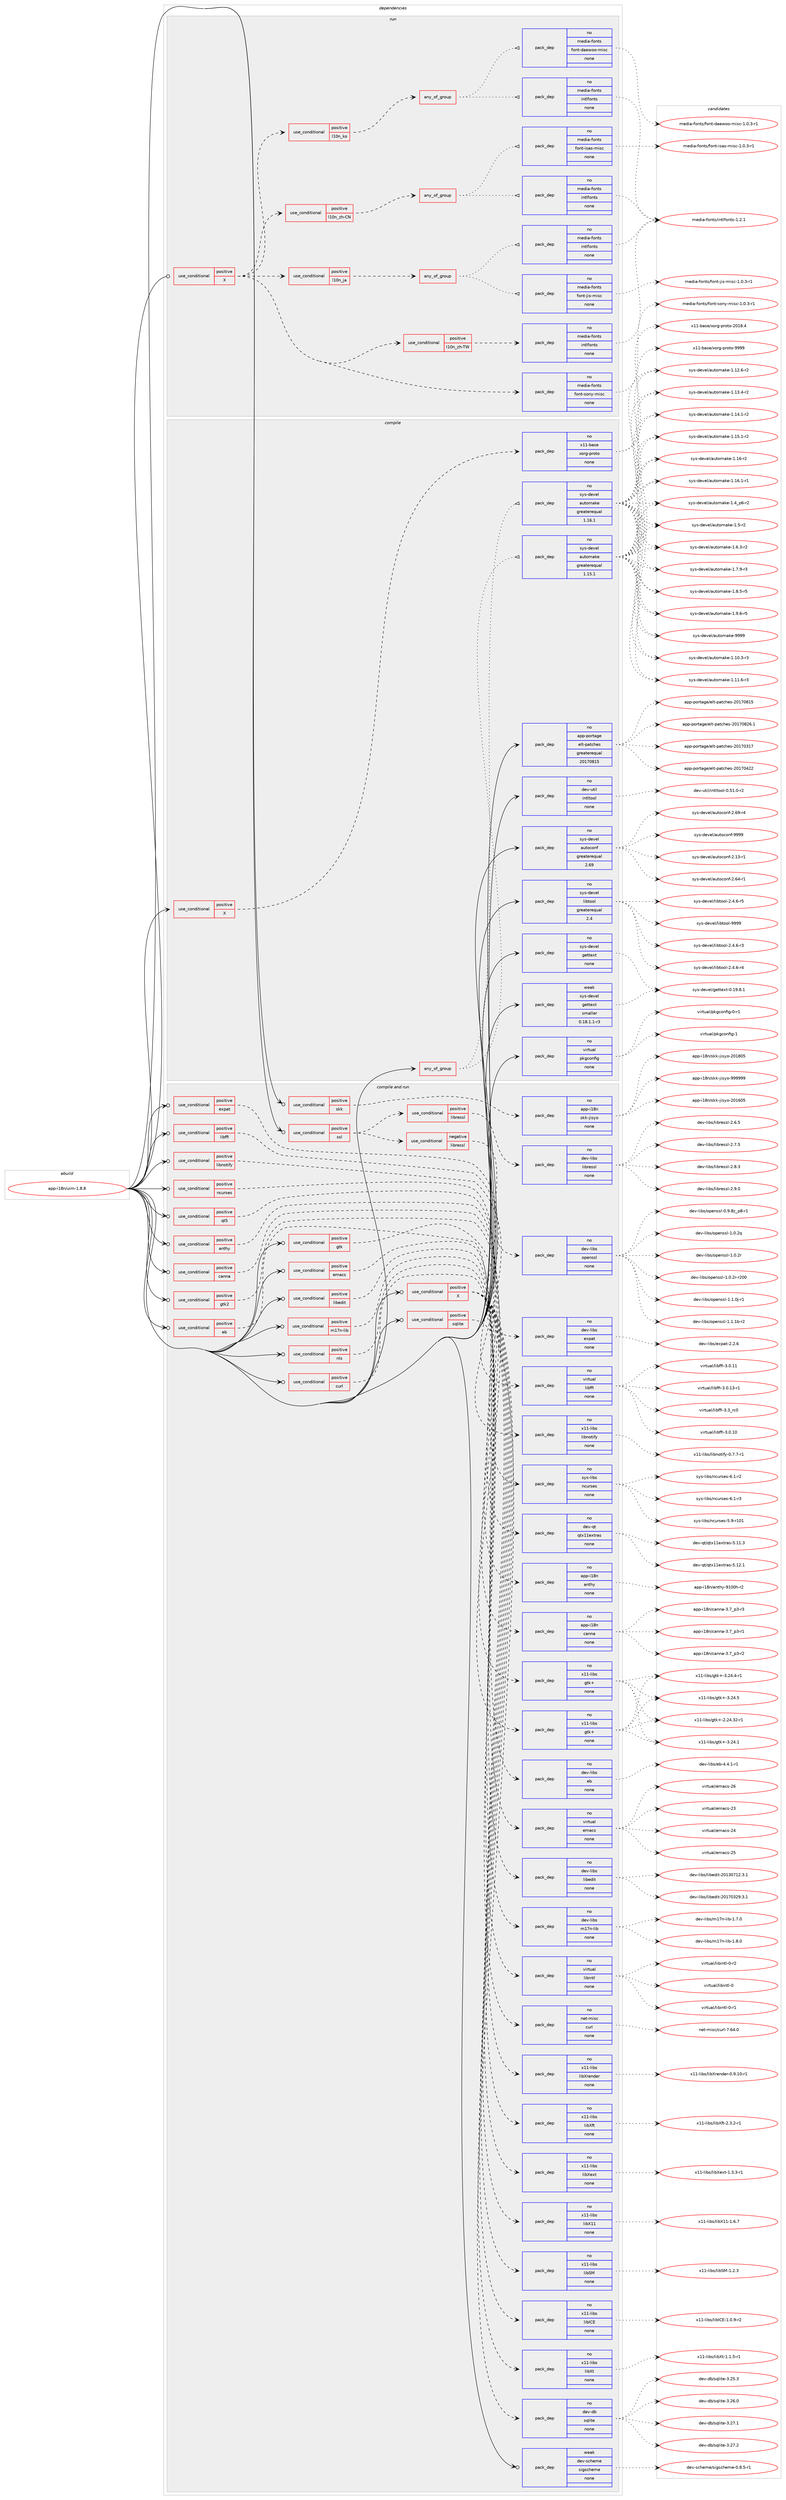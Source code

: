 digraph prolog {

# *************
# Graph options
# *************

newrank=true;
concentrate=true;
compound=true;
graph [rankdir=LR,fontname=Helvetica,fontsize=10,ranksep=1.5];#, ranksep=2.5, nodesep=0.2];
edge  [arrowhead=vee];
node  [fontname=Helvetica,fontsize=10];

# **********
# The ebuild
# **********

subgraph cluster_leftcol {
color=gray;
rank=same;
label=<<i>ebuild</i>>;
id [label="app-i18n/uim-1.8.8", color=red, width=4, href="../app-i18n/uim-1.8.8.svg"];
}

# ****************
# The dependencies
# ****************

subgraph cluster_midcol {
color=gray;
label=<<i>dependencies</i>>;
subgraph cluster_compile {
fillcolor="#eeeeee";
style=filled;
label=<<i>compile</i>>;
subgraph any19625 {
dependency1296386 [label=<<TABLE BORDER="0" CELLBORDER="1" CELLSPACING="0" CELLPADDING="4"><TR><TD CELLPADDING="10">any_of_group</TD></TR></TABLE>>, shape=none, color=red];subgraph pack923394 {
dependency1296387 [label=<<TABLE BORDER="0" CELLBORDER="1" CELLSPACING="0" CELLPADDING="4" WIDTH="220"><TR><TD ROWSPAN="6" CELLPADDING="30">pack_dep</TD></TR><TR><TD WIDTH="110">no</TD></TR><TR><TD>sys-devel</TD></TR><TR><TD>automake</TD></TR><TR><TD>greaterequal</TD></TR><TR><TD>1.16.1</TD></TR></TABLE>>, shape=none, color=blue];
}
dependency1296386:e -> dependency1296387:w [weight=20,style="dotted",arrowhead="oinv"];
subgraph pack923395 {
dependency1296388 [label=<<TABLE BORDER="0" CELLBORDER="1" CELLSPACING="0" CELLPADDING="4" WIDTH="220"><TR><TD ROWSPAN="6" CELLPADDING="30">pack_dep</TD></TR><TR><TD WIDTH="110">no</TD></TR><TR><TD>sys-devel</TD></TR><TR><TD>automake</TD></TR><TR><TD>greaterequal</TD></TR><TR><TD>1.15.1</TD></TR></TABLE>>, shape=none, color=blue];
}
dependency1296386:e -> dependency1296388:w [weight=20,style="dotted",arrowhead="oinv"];
}
id:e -> dependency1296386:w [weight=20,style="solid",arrowhead="vee"];
subgraph cond352826 {
dependency1296389 [label=<<TABLE BORDER="0" CELLBORDER="1" CELLSPACING="0" CELLPADDING="4"><TR><TD ROWSPAN="3" CELLPADDING="10">use_conditional</TD></TR><TR><TD>positive</TD></TR><TR><TD>X</TD></TR></TABLE>>, shape=none, color=red];
subgraph pack923396 {
dependency1296390 [label=<<TABLE BORDER="0" CELLBORDER="1" CELLSPACING="0" CELLPADDING="4" WIDTH="220"><TR><TD ROWSPAN="6" CELLPADDING="30">pack_dep</TD></TR><TR><TD WIDTH="110">no</TD></TR><TR><TD>x11-base</TD></TR><TR><TD>xorg-proto</TD></TR><TR><TD>none</TD></TR><TR><TD></TD></TR></TABLE>>, shape=none, color=blue];
}
dependency1296389:e -> dependency1296390:w [weight=20,style="dashed",arrowhead="vee"];
}
id:e -> dependency1296389:w [weight=20,style="solid",arrowhead="vee"];
subgraph pack923397 {
dependency1296391 [label=<<TABLE BORDER="0" CELLBORDER="1" CELLSPACING="0" CELLPADDING="4" WIDTH="220"><TR><TD ROWSPAN="6" CELLPADDING="30">pack_dep</TD></TR><TR><TD WIDTH="110">no</TD></TR><TR><TD>app-portage</TD></TR><TR><TD>elt-patches</TD></TR><TR><TD>greaterequal</TD></TR><TR><TD>20170815</TD></TR></TABLE>>, shape=none, color=blue];
}
id:e -> dependency1296391:w [weight=20,style="solid",arrowhead="vee"];
subgraph pack923398 {
dependency1296392 [label=<<TABLE BORDER="0" CELLBORDER="1" CELLSPACING="0" CELLPADDING="4" WIDTH="220"><TR><TD ROWSPAN="6" CELLPADDING="30">pack_dep</TD></TR><TR><TD WIDTH="110">no</TD></TR><TR><TD>dev-util</TD></TR><TR><TD>intltool</TD></TR><TR><TD>none</TD></TR><TR><TD></TD></TR></TABLE>>, shape=none, color=blue];
}
id:e -> dependency1296392:w [weight=20,style="solid",arrowhead="vee"];
subgraph pack923399 {
dependency1296393 [label=<<TABLE BORDER="0" CELLBORDER="1" CELLSPACING="0" CELLPADDING="4" WIDTH="220"><TR><TD ROWSPAN="6" CELLPADDING="30">pack_dep</TD></TR><TR><TD WIDTH="110">no</TD></TR><TR><TD>sys-devel</TD></TR><TR><TD>autoconf</TD></TR><TR><TD>greaterequal</TD></TR><TR><TD>2.69</TD></TR></TABLE>>, shape=none, color=blue];
}
id:e -> dependency1296393:w [weight=20,style="solid",arrowhead="vee"];
subgraph pack923400 {
dependency1296394 [label=<<TABLE BORDER="0" CELLBORDER="1" CELLSPACING="0" CELLPADDING="4" WIDTH="220"><TR><TD ROWSPAN="6" CELLPADDING="30">pack_dep</TD></TR><TR><TD WIDTH="110">no</TD></TR><TR><TD>sys-devel</TD></TR><TR><TD>gettext</TD></TR><TR><TD>none</TD></TR><TR><TD></TD></TR></TABLE>>, shape=none, color=blue];
}
id:e -> dependency1296394:w [weight=20,style="solid",arrowhead="vee"];
subgraph pack923401 {
dependency1296395 [label=<<TABLE BORDER="0" CELLBORDER="1" CELLSPACING="0" CELLPADDING="4" WIDTH="220"><TR><TD ROWSPAN="6" CELLPADDING="30">pack_dep</TD></TR><TR><TD WIDTH="110">no</TD></TR><TR><TD>sys-devel</TD></TR><TR><TD>libtool</TD></TR><TR><TD>greaterequal</TD></TR><TR><TD>2.4</TD></TR></TABLE>>, shape=none, color=blue];
}
id:e -> dependency1296395:w [weight=20,style="solid",arrowhead="vee"];
subgraph pack923402 {
dependency1296396 [label=<<TABLE BORDER="0" CELLBORDER="1" CELLSPACING="0" CELLPADDING="4" WIDTH="220"><TR><TD ROWSPAN="6" CELLPADDING="30">pack_dep</TD></TR><TR><TD WIDTH="110">no</TD></TR><TR><TD>virtual</TD></TR><TR><TD>pkgconfig</TD></TR><TR><TD>none</TD></TR><TR><TD></TD></TR></TABLE>>, shape=none, color=blue];
}
id:e -> dependency1296396:w [weight=20,style="solid",arrowhead="vee"];
subgraph pack923403 {
dependency1296397 [label=<<TABLE BORDER="0" CELLBORDER="1" CELLSPACING="0" CELLPADDING="4" WIDTH="220"><TR><TD ROWSPAN="6" CELLPADDING="30">pack_dep</TD></TR><TR><TD WIDTH="110">weak</TD></TR><TR><TD>sys-devel</TD></TR><TR><TD>gettext</TD></TR><TR><TD>smaller</TD></TR><TR><TD>0.18.1.1-r3</TD></TR></TABLE>>, shape=none, color=blue];
}
id:e -> dependency1296397:w [weight=20,style="solid",arrowhead="vee"];
}
subgraph cluster_compileandrun {
fillcolor="#eeeeee";
style=filled;
label=<<i>compile and run</i>>;
subgraph cond352827 {
dependency1296398 [label=<<TABLE BORDER="0" CELLBORDER="1" CELLSPACING="0" CELLPADDING="4"><TR><TD ROWSPAN="3" CELLPADDING="10">use_conditional</TD></TR><TR><TD>positive</TD></TR><TR><TD>X</TD></TR></TABLE>>, shape=none, color=red];
subgraph pack923404 {
dependency1296399 [label=<<TABLE BORDER="0" CELLBORDER="1" CELLSPACING="0" CELLPADDING="4" WIDTH="220"><TR><TD ROWSPAN="6" CELLPADDING="30">pack_dep</TD></TR><TR><TD WIDTH="110">no</TD></TR><TR><TD>x11-libs</TD></TR><TR><TD>libICE</TD></TR><TR><TD>none</TD></TR><TR><TD></TD></TR></TABLE>>, shape=none, color=blue];
}
dependency1296398:e -> dependency1296399:w [weight=20,style="dashed",arrowhead="vee"];
subgraph pack923405 {
dependency1296400 [label=<<TABLE BORDER="0" CELLBORDER="1" CELLSPACING="0" CELLPADDING="4" WIDTH="220"><TR><TD ROWSPAN="6" CELLPADDING="30">pack_dep</TD></TR><TR><TD WIDTH="110">no</TD></TR><TR><TD>x11-libs</TD></TR><TR><TD>libSM</TD></TR><TR><TD>none</TD></TR><TR><TD></TD></TR></TABLE>>, shape=none, color=blue];
}
dependency1296398:e -> dependency1296400:w [weight=20,style="dashed",arrowhead="vee"];
subgraph pack923406 {
dependency1296401 [label=<<TABLE BORDER="0" CELLBORDER="1" CELLSPACING="0" CELLPADDING="4" WIDTH="220"><TR><TD ROWSPAN="6" CELLPADDING="30">pack_dep</TD></TR><TR><TD WIDTH="110">no</TD></TR><TR><TD>x11-libs</TD></TR><TR><TD>libX11</TD></TR><TR><TD>none</TD></TR><TR><TD></TD></TR></TABLE>>, shape=none, color=blue];
}
dependency1296398:e -> dependency1296401:w [weight=20,style="dashed",arrowhead="vee"];
subgraph pack923407 {
dependency1296402 [label=<<TABLE BORDER="0" CELLBORDER="1" CELLSPACING="0" CELLPADDING="4" WIDTH="220"><TR><TD ROWSPAN="6" CELLPADDING="30">pack_dep</TD></TR><TR><TD WIDTH="110">no</TD></TR><TR><TD>x11-libs</TD></TR><TR><TD>libXext</TD></TR><TR><TD>none</TD></TR><TR><TD></TD></TR></TABLE>>, shape=none, color=blue];
}
dependency1296398:e -> dependency1296402:w [weight=20,style="dashed",arrowhead="vee"];
subgraph pack923408 {
dependency1296403 [label=<<TABLE BORDER="0" CELLBORDER="1" CELLSPACING="0" CELLPADDING="4" WIDTH="220"><TR><TD ROWSPAN="6" CELLPADDING="30">pack_dep</TD></TR><TR><TD WIDTH="110">no</TD></TR><TR><TD>x11-libs</TD></TR><TR><TD>libXft</TD></TR><TR><TD>none</TD></TR><TR><TD></TD></TR></TABLE>>, shape=none, color=blue];
}
dependency1296398:e -> dependency1296403:w [weight=20,style="dashed",arrowhead="vee"];
subgraph pack923409 {
dependency1296404 [label=<<TABLE BORDER="0" CELLBORDER="1" CELLSPACING="0" CELLPADDING="4" WIDTH="220"><TR><TD ROWSPAN="6" CELLPADDING="30">pack_dep</TD></TR><TR><TD WIDTH="110">no</TD></TR><TR><TD>x11-libs</TD></TR><TR><TD>libXrender</TD></TR><TR><TD>none</TD></TR><TR><TD></TD></TR></TABLE>>, shape=none, color=blue];
}
dependency1296398:e -> dependency1296404:w [weight=20,style="dashed",arrowhead="vee"];
subgraph pack923410 {
dependency1296405 [label=<<TABLE BORDER="0" CELLBORDER="1" CELLSPACING="0" CELLPADDING="4" WIDTH="220"><TR><TD ROWSPAN="6" CELLPADDING="30">pack_dep</TD></TR><TR><TD WIDTH="110">no</TD></TR><TR><TD>x11-libs</TD></TR><TR><TD>libXt</TD></TR><TR><TD>none</TD></TR><TR><TD></TD></TR></TABLE>>, shape=none, color=blue];
}
dependency1296398:e -> dependency1296405:w [weight=20,style="dashed",arrowhead="vee"];
}
id:e -> dependency1296398:w [weight=20,style="solid",arrowhead="odotvee"];
subgraph cond352828 {
dependency1296406 [label=<<TABLE BORDER="0" CELLBORDER="1" CELLSPACING="0" CELLPADDING="4"><TR><TD ROWSPAN="3" CELLPADDING="10">use_conditional</TD></TR><TR><TD>positive</TD></TR><TR><TD>anthy</TD></TR></TABLE>>, shape=none, color=red];
subgraph pack923411 {
dependency1296407 [label=<<TABLE BORDER="0" CELLBORDER="1" CELLSPACING="0" CELLPADDING="4" WIDTH="220"><TR><TD ROWSPAN="6" CELLPADDING="30">pack_dep</TD></TR><TR><TD WIDTH="110">no</TD></TR><TR><TD>app-i18n</TD></TR><TR><TD>anthy</TD></TR><TR><TD>none</TD></TR><TR><TD></TD></TR></TABLE>>, shape=none, color=blue];
}
dependency1296406:e -> dependency1296407:w [weight=20,style="dashed",arrowhead="vee"];
}
id:e -> dependency1296406:w [weight=20,style="solid",arrowhead="odotvee"];
subgraph cond352829 {
dependency1296408 [label=<<TABLE BORDER="0" CELLBORDER="1" CELLSPACING="0" CELLPADDING="4"><TR><TD ROWSPAN="3" CELLPADDING="10">use_conditional</TD></TR><TR><TD>positive</TD></TR><TR><TD>canna</TD></TR></TABLE>>, shape=none, color=red];
subgraph pack923412 {
dependency1296409 [label=<<TABLE BORDER="0" CELLBORDER="1" CELLSPACING="0" CELLPADDING="4" WIDTH="220"><TR><TD ROWSPAN="6" CELLPADDING="30">pack_dep</TD></TR><TR><TD WIDTH="110">no</TD></TR><TR><TD>app-i18n</TD></TR><TR><TD>canna</TD></TR><TR><TD>none</TD></TR><TR><TD></TD></TR></TABLE>>, shape=none, color=blue];
}
dependency1296408:e -> dependency1296409:w [weight=20,style="dashed",arrowhead="vee"];
}
id:e -> dependency1296408:w [weight=20,style="solid",arrowhead="odotvee"];
subgraph cond352830 {
dependency1296410 [label=<<TABLE BORDER="0" CELLBORDER="1" CELLSPACING="0" CELLPADDING="4"><TR><TD ROWSPAN="3" CELLPADDING="10">use_conditional</TD></TR><TR><TD>positive</TD></TR><TR><TD>curl</TD></TR></TABLE>>, shape=none, color=red];
subgraph pack923413 {
dependency1296411 [label=<<TABLE BORDER="0" CELLBORDER="1" CELLSPACING="0" CELLPADDING="4" WIDTH="220"><TR><TD ROWSPAN="6" CELLPADDING="30">pack_dep</TD></TR><TR><TD WIDTH="110">no</TD></TR><TR><TD>net-misc</TD></TR><TR><TD>curl</TD></TR><TR><TD>none</TD></TR><TR><TD></TD></TR></TABLE>>, shape=none, color=blue];
}
dependency1296410:e -> dependency1296411:w [weight=20,style="dashed",arrowhead="vee"];
}
id:e -> dependency1296410:w [weight=20,style="solid",arrowhead="odotvee"];
subgraph cond352831 {
dependency1296412 [label=<<TABLE BORDER="0" CELLBORDER="1" CELLSPACING="0" CELLPADDING="4"><TR><TD ROWSPAN="3" CELLPADDING="10">use_conditional</TD></TR><TR><TD>positive</TD></TR><TR><TD>eb</TD></TR></TABLE>>, shape=none, color=red];
subgraph pack923414 {
dependency1296413 [label=<<TABLE BORDER="0" CELLBORDER="1" CELLSPACING="0" CELLPADDING="4" WIDTH="220"><TR><TD ROWSPAN="6" CELLPADDING="30">pack_dep</TD></TR><TR><TD WIDTH="110">no</TD></TR><TR><TD>dev-libs</TD></TR><TR><TD>eb</TD></TR><TR><TD>none</TD></TR><TR><TD></TD></TR></TABLE>>, shape=none, color=blue];
}
dependency1296412:e -> dependency1296413:w [weight=20,style="dashed",arrowhead="vee"];
}
id:e -> dependency1296412:w [weight=20,style="solid",arrowhead="odotvee"];
subgraph cond352832 {
dependency1296414 [label=<<TABLE BORDER="0" CELLBORDER="1" CELLSPACING="0" CELLPADDING="4"><TR><TD ROWSPAN="3" CELLPADDING="10">use_conditional</TD></TR><TR><TD>positive</TD></TR><TR><TD>emacs</TD></TR></TABLE>>, shape=none, color=red];
subgraph pack923415 {
dependency1296415 [label=<<TABLE BORDER="0" CELLBORDER="1" CELLSPACING="0" CELLPADDING="4" WIDTH="220"><TR><TD ROWSPAN="6" CELLPADDING="30">pack_dep</TD></TR><TR><TD WIDTH="110">no</TD></TR><TR><TD>virtual</TD></TR><TR><TD>emacs</TD></TR><TR><TD>none</TD></TR><TR><TD></TD></TR></TABLE>>, shape=none, color=blue];
}
dependency1296414:e -> dependency1296415:w [weight=20,style="dashed",arrowhead="vee"];
}
id:e -> dependency1296414:w [weight=20,style="solid",arrowhead="odotvee"];
subgraph cond352833 {
dependency1296416 [label=<<TABLE BORDER="0" CELLBORDER="1" CELLSPACING="0" CELLPADDING="4"><TR><TD ROWSPAN="3" CELLPADDING="10">use_conditional</TD></TR><TR><TD>positive</TD></TR><TR><TD>expat</TD></TR></TABLE>>, shape=none, color=red];
subgraph pack923416 {
dependency1296417 [label=<<TABLE BORDER="0" CELLBORDER="1" CELLSPACING="0" CELLPADDING="4" WIDTH="220"><TR><TD ROWSPAN="6" CELLPADDING="30">pack_dep</TD></TR><TR><TD WIDTH="110">no</TD></TR><TR><TD>dev-libs</TD></TR><TR><TD>expat</TD></TR><TR><TD>none</TD></TR><TR><TD></TD></TR></TABLE>>, shape=none, color=blue];
}
dependency1296416:e -> dependency1296417:w [weight=20,style="dashed",arrowhead="vee"];
}
id:e -> dependency1296416:w [weight=20,style="solid",arrowhead="odotvee"];
subgraph cond352834 {
dependency1296418 [label=<<TABLE BORDER="0" CELLBORDER="1" CELLSPACING="0" CELLPADDING="4"><TR><TD ROWSPAN="3" CELLPADDING="10">use_conditional</TD></TR><TR><TD>positive</TD></TR><TR><TD>gtk</TD></TR></TABLE>>, shape=none, color=red];
subgraph pack923417 {
dependency1296419 [label=<<TABLE BORDER="0" CELLBORDER="1" CELLSPACING="0" CELLPADDING="4" WIDTH="220"><TR><TD ROWSPAN="6" CELLPADDING="30">pack_dep</TD></TR><TR><TD WIDTH="110">no</TD></TR><TR><TD>x11-libs</TD></TR><TR><TD>gtk+</TD></TR><TR><TD>none</TD></TR><TR><TD></TD></TR></TABLE>>, shape=none, color=blue];
}
dependency1296418:e -> dependency1296419:w [weight=20,style="dashed",arrowhead="vee"];
}
id:e -> dependency1296418:w [weight=20,style="solid",arrowhead="odotvee"];
subgraph cond352835 {
dependency1296420 [label=<<TABLE BORDER="0" CELLBORDER="1" CELLSPACING="0" CELLPADDING="4"><TR><TD ROWSPAN="3" CELLPADDING="10">use_conditional</TD></TR><TR><TD>positive</TD></TR><TR><TD>gtk2</TD></TR></TABLE>>, shape=none, color=red];
subgraph pack923418 {
dependency1296421 [label=<<TABLE BORDER="0" CELLBORDER="1" CELLSPACING="0" CELLPADDING="4" WIDTH="220"><TR><TD ROWSPAN="6" CELLPADDING="30">pack_dep</TD></TR><TR><TD WIDTH="110">no</TD></TR><TR><TD>x11-libs</TD></TR><TR><TD>gtk+</TD></TR><TR><TD>none</TD></TR><TR><TD></TD></TR></TABLE>>, shape=none, color=blue];
}
dependency1296420:e -> dependency1296421:w [weight=20,style="dashed",arrowhead="vee"];
}
id:e -> dependency1296420:w [weight=20,style="solid",arrowhead="odotvee"];
subgraph cond352836 {
dependency1296422 [label=<<TABLE BORDER="0" CELLBORDER="1" CELLSPACING="0" CELLPADDING="4"><TR><TD ROWSPAN="3" CELLPADDING="10">use_conditional</TD></TR><TR><TD>positive</TD></TR><TR><TD>libedit</TD></TR></TABLE>>, shape=none, color=red];
subgraph pack923419 {
dependency1296423 [label=<<TABLE BORDER="0" CELLBORDER="1" CELLSPACING="0" CELLPADDING="4" WIDTH="220"><TR><TD ROWSPAN="6" CELLPADDING="30">pack_dep</TD></TR><TR><TD WIDTH="110">no</TD></TR><TR><TD>dev-libs</TD></TR><TR><TD>libedit</TD></TR><TR><TD>none</TD></TR><TR><TD></TD></TR></TABLE>>, shape=none, color=blue];
}
dependency1296422:e -> dependency1296423:w [weight=20,style="dashed",arrowhead="vee"];
}
id:e -> dependency1296422:w [weight=20,style="solid",arrowhead="odotvee"];
subgraph cond352837 {
dependency1296424 [label=<<TABLE BORDER="0" CELLBORDER="1" CELLSPACING="0" CELLPADDING="4"><TR><TD ROWSPAN="3" CELLPADDING="10">use_conditional</TD></TR><TR><TD>positive</TD></TR><TR><TD>libffi</TD></TR></TABLE>>, shape=none, color=red];
subgraph pack923420 {
dependency1296425 [label=<<TABLE BORDER="0" CELLBORDER="1" CELLSPACING="0" CELLPADDING="4" WIDTH="220"><TR><TD ROWSPAN="6" CELLPADDING="30">pack_dep</TD></TR><TR><TD WIDTH="110">no</TD></TR><TR><TD>virtual</TD></TR><TR><TD>libffi</TD></TR><TR><TD>none</TD></TR><TR><TD></TD></TR></TABLE>>, shape=none, color=blue];
}
dependency1296424:e -> dependency1296425:w [weight=20,style="dashed",arrowhead="vee"];
}
id:e -> dependency1296424:w [weight=20,style="solid",arrowhead="odotvee"];
subgraph cond352838 {
dependency1296426 [label=<<TABLE BORDER="0" CELLBORDER="1" CELLSPACING="0" CELLPADDING="4"><TR><TD ROWSPAN="3" CELLPADDING="10">use_conditional</TD></TR><TR><TD>positive</TD></TR><TR><TD>libnotify</TD></TR></TABLE>>, shape=none, color=red];
subgraph pack923421 {
dependency1296427 [label=<<TABLE BORDER="0" CELLBORDER="1" CELLSPACING="0" CELLPADDING="4" WIDTH="220"><TR><TD ROWSPAN="6" CELLPADDING="30">pack_dep</TD></TR><TR><TD WIDTH="110">no</TD></TR><TR><TD>x11-libs</TD></TR><TR><TD>libnotify</TD></TR><TR><TD>none</TD></TR><TR><TD></TD></TR></TABLE>>, shape=none, color=blue];
}
dependency1296426:e -> dependency1296427:w [weight=20,style="dashed",arrowhead="vee"];
}
id:e -> dependency1296426:w [weight=20,style="solid",arrowhead="odotvee"];
subgraph cond352839 {
dependency1296428 [label=<<TABLE BORDER="0" CELLBORDER="1" CELLSPACING="0" CELLPADDING="4"><TR><TD ROWSPAN="3" CELLPADDING="10">use_conditional</TD></TR><TR><TD>positive</TD></TR><TR><TD>m17n-lib</TD></TR></TABLE>>, shape=none, color=red];
subgraph pack923422 {
dependency1296429 [label=<<TABLE BORDER="0" CELLBORDER="1" CELLSPACING="0" CELLPADDING="4" WIDTH="220"><TR><TD ROWSPAN="6" CELLPADDING="30">pack_dep</TD></TR><TR><TD WIDTH="110">no</TD></TR><TR><TD>dev-libs</TD></TR><TR><TD>m17n-lib</TD></TR><TR><TD>none</TD></TR><TR><TD></TD></TR></TABLE>>, shape=none, color=blue];
}
dependency1296428:e -> dependency1296429:w [weight=20,style="dashed",arrowhead="vee"];
}
id:e -> dependency1296428:w [weight=20,style="solid",arrowhead="odotvee"];
subgraph cond352840 {
dependency1296430 [label=<<TABLE BORDER="0" CELLBORDER="1" CELLSPACING="0" CELLPADDING="4"><TR><TD ROWSPAN="3" CELLPADDING="10">use_conditional</TD></TR><TR><TD>positive</TD></TR><TR><TD>ncurses</TD></TR></TABLE>>, shape=none, color=red];
subgraph pack923423 {
dependency1296431 [label=<<TABLE BORDER="0" CELLBORDER="1" CELLSPACING="0" CELLPADDING="4" WIDTH="220"><TR><TD ROWSPAN="6" CELLPADDING="30">pack_dep</TD></TR><TR><TD WIDTH="110">no</TD></TR><TR><TD>sys-libs</TD></TR><TR><TD>ncurses</TD></TR><TR><TD>none</TD></TR><TR><TD></TD></TR></TABLE>>, shape=none, color=blue];
}
dependency1296430:e -> dependency1296431:w [weight=20,style="dashed",arrowhead="vee"];
}
id:e -> dependency1296430:w [weight=20,style="solid",arrowhead="odotvee"];
subgraph cond352841 {
dependency1296432 [label=<<TABLE BORDER="0" CELLBORDER="1" CELLSPACING="0" CELLPADDING="4"><TR><TD ROWSPAN="3" CELLPADDING="10">use_conditional</TD></TR><TR><TD>positive</TD></TR><TR><TD>nls</TD></TR></TABLE>>, shape=none, color=red];
subgraph pack923424 {
dependency1296433 [label=<<TABLE BORDER="0" CELLBORDER="1" CELLSPACING="0" CELLPADDING="4" WIDTH="220"><TR><TD ROWSPAN="6" CELLPADDING="30">pack_dep</TD></TR><TR><TD WIDTH="110">no</TD></TR><TR><TD>virtual</TD></TR><TR><TD>libintl</TD></TR><TR><TD>none</TD></TR><TR><TD></TD></TR></TABLE>>, shape=none, color=blue];
}
dependency1296432:e -> dependency1296433:w [weight=20,style="dashed",arrowhead="vee"];
}
id:e -> dependency1296432:w [weight=20,style="solid",arrowhead="odotvee"];
subgraph cond352842 {
dependency1296434 [label=<<TABLE BORDER="0" CELLBORDER="1" CELLSPACING="0" CELLPADDING="4"><TR><TD ROWSPAN="3" CELLPADDING="10">use_conditional</TD></TR><TR><TD>positive</TD></TR><TR><TD>qt5</TD></TR></TABLE>>, shape=none, color=red];
subgraph pack923425 {
dependency1296435 [label=<<TABLE BORDER="0" CELLBORDER="1" CELLSPACING="0" CELLPADDING="4" WIDTH="220"><TR><TD ROWSPAN="6" CELLPADDING="30">pack_dep</TD></TR><TR><TD WIDTH="110">no</TD></TR><TR><TD>dev-qt</TD></TR><TR><TD>qtx11extras</TD></TR><TR><TD>none</TD></TR><TR><TD></TD></TR></TABLE>>, shape=none, color=blue];
}
dependency1296434:e -> dependency1296435:w [weight=20,style="dashed",arrowhead="vee"];
}
id:e -> dependency1296434:w [weight=20,style="solid",arrowhead="odotvee"];
subgraph cond352843 {
dependency1296436 [label=<<TABLE BORDER="0" CELLBORDER="1" CELLSPACING="0" CELLPADDING="4"><TR><TD ROWSPAN="3" CELLPADDING="10">use_conditional</TD></TR><TR><TD>positive</TD></TR><TR><TD>skk</TD></TR></TABLE>>, shape=none, color=red];
subgraph pack923426 {
dependency1296437 [label=<<TABLE BORDER="0" CELLBORDER="1" CELLSPACING="0" CELLPADDING="4" WIDTH="220"><TR><TD ROWSPAN="6" CELLPADDING="30">pack_dep</TD></TR><TR><TD WIDTH="110">no</TD></TR><TR><TD>app-i18n</TD></TR><TR><TD>skk-jisyo</TD></TR><TR><TD>none</TD></TR><TR><TD></TD></TR></TABLE>>, shape=none, color=blue];
}
dependency1296436:e -> dependency1296437:w [weight=20,style="dashed",arrowhead="vee"];
}
id:e -> dependency1296436:w [weight=20,style="solid",arrowhead="odotvee"];
subgraph cond352844 {
dependency1296438 [label=<<TABLE BORDER="0" CELLBORDER="1" CELLSPACING="0" CELLPADDING="4"><TR><TD ROWSPAN="3" CELLPADDING="10">use_conditional</TD></TR><TR><TD>positive</TD></TR><TR><TD>sqlite</TD></TR></TABLE>>, shape=none, color=red];
subgraph pack923427 {
dependency1296439 [label=<<TABLE BORDER="0" CELLBORDER="1" CELLSPACING="0" CELLPADDING="4" WIDTH="220"><TR><TD ROWSPAN="6" CELLPADDING="30">pack_dep</TD></TR><TR><TD WIDTH="110">no</TD></TR><TR><TD>dev-db</TD></TR><TR><TD>sqlite</TD></TR><TR><TD>none</TD></TR><TR><TD></TD></TR></TABLE>>, shape=none, color=blue];
}
dependency1296438:e -> dependency1296439:w [weight=20,style="dashed",arrowhead="vee"];
}
id:e -> dependency1296438:w [weight=20,style="solid",arrowhead="odotvee"];
subgraph cond352845 {
dependency1296440 [label=<<TABLE BORDER="0" CELLBORDER="1" CELLSPACING="0" CELLPADDING="4"><TR><TD ROWSPAN="3" CELLPADDING="10">use_conditional</TD></TR><TR><TD>positive</TD></TR><TR><TD>ssl</TD></TR></TABLE>>, shape=none, color=red];
subgraph cond352846 {
dependency1296441 [label=<<TABLE BORDER="0" CELLBORDER="1" CELLSPACING="0" CELLPADDING="4"><TR><TD ROWSPAN="3" CELLPADDING="10">use_conditional</TD></TR><TR><TD>negative</TD></TR><TR><TD>libressl</TD></TR></TABLE>>, shape=none, color=red];
subgraph pack923428 {
dependency1296442 [label=<<TABLE BORDER="0" CELLBORDER="1" CELLSPACING="0" CELLPADDING="4" WIDTH="220"><TR><TD ROWSPAN="6" CELLPADDING="30">pack_dep</TD></TR><TR><TD WIDTH="110">no</TD></TR><TR><TD>dev-libs</TD></TR><TR><TD>openssl</TD></TR><TR><TD>none</TD></TR><TR><TD></TD></TR></TABLE>>, shape=none, color=blue];
}
dependency1296441:e -> dependency1296442:w [weight=20,style="dashed",arrowhead="vee"];
}
dependency1296440:e -> dependency1296441:w [weight=20,style="dashed",arrowhead="vee"];
subgraph cond352847 {
dependency1296443 [label=<<TABLE BORDER="0" CELLBORDER="1" CELLSPACING="0" CELLPADDING="4"><TR><TD ROWSPAN="3" CELLPADDING="10">use_conditional</TD></TR><TR><TD>positive</TD></TR><TR><TD>libressl</TD></TR></TABLE>>, shape=none, color=red];
subgraph pack923429 {
dependency1296444 [label=<<TABLE BORDER="0" CELLBORDER="1" CELLSPACING="0" CELLPADDING="4" WIDTH="220"><TR><TD ROWSPAN="6" CELLPADDING="30">pack_dep</TD></TR><TR><TD WIDTH="110">no</TD></TR><TR><TD>dev-libs</TD></TR><TR><TD>libressl</TD></TR><TR><TD>none</TD></TR><TR><TD></TD></TR></TABLE>>, shape=none, color=blue];
}
dependency1296443:e -> dependency1296444:w [weight=20,style="dashed",arrowhead="vee"];
}
dependency1296440:e -> dependency1296443:w [weight=20,style="dashed",arrowhead="vee"];
}
id:e -> dependency1296440:w [weight=20,style="solid",arrowhead="odotvee"];
subgraph pack923430 {
dependency1296445 [label=<<TABLE BORDER="0" CELLBORDER="1" CELLSPACING="0" CELLPADDING="4" WIDTH="220"><TR><TD ROWSPAN="6" CELLPADDING="30">pack_dep</TD></TR><TR><TD WIDTH="110">weak</TD></TR><TR><TD>dev-scheme</TD></TR><TR><TD>sigscheme</TD></TR><TR><TD>none</TD></TR><TR><TD></TD></TR></TABLE>>, shape=none, color=blue];
}
id:e -> dependency1296445:w [weight=20,style="solid",arrowhead="odotvee"];
}
subgraph cluster_run {
fillcolor="#eeeeee";
style=filled;
label=<<i>run</i>>;
subgraph cond352848 {
dependency1296446 [label=<<TABLE BORDER="0" CELLBORDER="1" CELLSPACING="0" CELLPADDING="4"><TR><TD ROWSPAN="3" CELLPADDING="10">use_conditional</TD></TR><TR><TD>positive</TD></TR><TR><TD>X</TD></TR></TABLE>>, shape=none, color=red];
subgraph pack923431 {
dependency1296447 [label=<<TABLE BORDER="0" CELLBORDER="1" CELLSPACING="0" CELLPADDING="4" WIDTH="220"><TR><TD ROWSPAN="6" CELLPADDING="30">pack_dep</TD></TR><TR><TD WIDTH="110">no</TD></TR><TR><TD>media-fonts</TD></TR><TR><TD>font-sony-misc</TD></TR><TR><TD>none</TD></TR><TR><TD></TD></TR></TABLE>>, shape=none, color=blue];
}
dependency1296446:e -> dependency1296447:w [weight=20,style="dashed",arrowhead="vee"];
subgraph cond352849 {
dependency1296448 [label=<<TABLE BORDER="0" CELLBORDER="1" CELLSPACING="0" CELLPADDING="4"><TR><TD ROWSPAN="3" CELLPADDING="10">use_conditional</TD></TR><TR><TD>positive</TD></TR><TR><TD>l10n_ja</TD></TR></TABLE>>, shape=none, color=red];
subgraph any19626 {
dependency1296449 [label=<<TABLE BORDER="0" CELLBORDER="1" CELLSPACING="0" CELLPADDING="4"><TR><TD CELLPADDING="10">any_of_group</TD></TR></TABLE>>, shape=none, color=red];subgraph pack923432 {
dependency1296450 [label=<<TABLE BORDER="0" CELLBORDER="1" CELLSPACING="0" CELLPADDING="4" WIDTH="220"><TR><TD ROWSPAN="6" CELLPADDING="30">pack_dep</TD></TR><TR><TD WIDTH="110">no</TD></TR><TR><TD>media-fonts</TD></TR><TR><TD>font-jis-misc</TD></TR><TR><TD>none</TD></TR><TR><TD></TD></TR></TABLE>>, shape=none, color=blue];
}
dependency1296449:e -> dependency1296450:w [weight=20,style="dotted",arrowhead="oinv"];
subgraph pack923433 {
dependency1296451 [label=<<TABLE BORDER="0" CELLBORDER="1" CELLSPACING="0" CELLPADDING="4" WIDTH="220"><TR><TD ROWSPAN="6" CELLPADDING="30">pack_dep</TD></TR><TR><TD WIDTH="110">no</TD></TR><TR><TD>media-fonts</TD></TR><TR><TD>intlfonts</TD></TR><TR><TD>none</TD></TR><TR><TD></TD></TR></TABLE>>, shape=none, color=blue];
}
dependency1296449:e -> dependency1296451:w [weight=20,style="dotted",arrowhead="oinv"];
}
dependency1296448:e -> dependency1296449:w [weight=20,style="dashed",arrowhead="vee"];
}
dependency1296446:e -> dependency1296448:w [weight=20,style="dashed",arrowhead="vee"];
subgraph cond352850 {
dependency1296452 [label=<<TABLE BORDER="0" CELLBORDER="1" CELLSPACING="0" CELLPADDING="4"><TR><TD ROWSPAN="3" CELLPADDING="10">use_conditional</TD></TR><TR><TD>positive</TD></TR><TR><TD>l10n_ko</TD></TR></TABLE>>, shape=none, color=red];
subgraph any19627 {
dependency1296453 [label=<<TABLE BORDER="0" CELLBORDER="1" CELLSPACING="0" CELLPADDING="4"><TR><TD CELLPADDING="10">any_of_group</TD></TR></TABLE>>, shape=none, color=red];subgraph pack923434 {
dependency1296454 [label=<<TABLE BORDER="0" CELLBORDER="1" CELLSPACING="0" CELLPADDING="4" WIDTH="220"><TR><TD ROWSPAN="6" CELLPADDING="30">pack_dep</TD></TR><TR><TD WIDTH="110">no</TD></TR><TR><TD>media-fonts</TD></TR><TR><TD>font-daewoo-misc</TD></TR><TR><TD>none</TD></TR><TR><TD></TD></TR></TABLE>>, shape=none, color=blue];
}
dependency1296453:e -> dependency1296454:w [weight=20,style="dotted",arrowhead="oinv"];
subgraph pack923435 {
dependency1296455 [label=<<TABLE BORDER="0" CELLBORDER="1" CELLSPACING="0" CELLPADDING="4" WIDTH="220"><TR><TD ROWSPAN="6" CELLPADDING="30">pack_dep</TD></TR><TR><TD WIDTH="110">no</TD></TR><TR><TD>media-fonts</TD></TR><TR><TD>intlfonts</TD></TR><TR><TD>none</TD></TR><TR><TD></TD></TR></TABLE>>, shape=none, color=blue];
}
dependency1296453:e -> dependency1296455:w [weight=20,style="dotted",arrowhead="oinv"];
}
dependency1296452:e -> dependency1296453:w [weight=20,style="dashed",arrowhead="vee"];
}
dependency1296446:e -> dependency1296452:w [weight=20,style="dashed",arrowhead="vee"];
subgraph cond352851 {
dependency1296456 [label=<<TABLE BORDER="0" CELLBORDER="1" CELLSPACING="0" CELLPADDING="4"><TR><TD ROWSPAN="3" CELLPADDING="10">use_conditional</TD></TR><TR><TD>positive</TD></TR><TR><TD>l10n_zh-CN</TD></TR></TABLE>>, shape=none, color=red];
subgraph any19628 {
dependency1296457 [label=<<TABLE BORDER="0" CELLBORDER="1" CELLSPACING="0" CELLPADDING="4"><TR><TD CELLPADDING="10">any_of_group</TD></TR></TABLE>>, shape=none, color=red];subgraph pack923436 {
dependency1296458 [label=<<TABLE BORDER="0" CELLBORDER="1" CELLSPACING="0" CELLPADDING="4" WIDTH="220"><TR><TD ROWSPAN="6" CELLPADDING="30">pack_dep</TD></TR><TR><TD WIDTH="110">no</TD></TR><TR><TD>media-fonts</TD></TR><TR><TD>font-isas-misc</TD></TR><TR><TD>none</TD></TR><TR><TD></TD></TR></TABLE>>, shape=none, color=blue];
}
dependency1296457:e -> dependency1296458:w [weight=20,style="dotted",arrowhead="oinv"];
subgraph pack923437 {
dependency1296459 [label=<<TABLE BORDER="0" CELLBORDER="1" CELLSPACING="0" CELLPADDING="4" WIDTH="220"><TR><TD ROWSPAN="6" CELLPADDING="30">pack_dep</TD></TR><TR><TD WIDTH="110">no</TD></TR><TR><TD>media-fonts</TD></TR><TR><TD>intlfonts</TD></TR><TR><TD>none</TD></TR><TR><TD></TD></TR></TABLE>>, shape=none, color=blue];
}
dependency1296457:e -> dependency1296459:w [weight=20,style="dotted",arrowhead="oinv"];
}
dependency1296456:e -> dependency1296457:w [weight=20,style="dashed",arrowhead="vee"];
}
dependency1296446:e -> dependency1296456:w [weight=20,style="dashed",arrowhead="vee"];
subgraph cond352852 {
dependency1296460 [label=<<TABLE BORDER="0" CELLBORDER="1" CELLSPACING="0" CELLPADDING="4"><TR><TD ROWSPAN="3" CELLPADDING="10">use_conditional</TD></TR><TR><TD>positive</TD></TR><TR><TD>l10n_zh-TW</TD></TR></TABLE>>, shape=none, color=red];
subgraph pack923438 {
dependency1296461 [label=<<TABLE BORDER="0" CELLBORDER="1" CELLSPACING="0" CELLPADDING="4" WIDTH="220"><TR><TD ROWSPAN="6" CELLPADDING="30">pack_dep</TD></TR><TR><TD WIDTH="110">no</TD></TR><TR><TD>media-fonts</TD></TR><TR><TD>intlfonts</TD></TR><TR><TD>none</TD></TR><TR><TD></TD></TR></TABLE>>, shape=none, color=blue];
}
dependency1296460:e -> dependency1296461:w [weight=20,style="dashed",arrowhead="vee"];
}
dependency1296446:e -> dependency1296460:w [weight=20,style="dashed",arrowhead="vee"];
}
id:e -> dependency1296446:w [weight=20,style="solid",arrowhead="odot"];
}
}

# **************
# The candidates
# **************

subgraph cluster_choices {
rank=same;
color=gray;
label=<<i>candidates</i>>;

subgraph choice923394 {
color=black;
nodesep=1;
choice11512111545100101118101108479711711611110997107101454946494846514511451 [label="sys-devel/automake-1.10.3-r3", color=red, width=4,href="../sys-devel/automake-1.10.3-r3.svg"];
choice11512111545100101118101108479711711611110997107101454946494946544511451 [label="sys-devel/automake-1.11.6-r3", color=red, width=4,href="../sys-devel/automake-1.11.6-r3.svg"];
choice11512111545100101118101108479711711611110997107101454946495046544511450 [label="sys-devel/automake-1.12.6-r2", color=red, width=4,href="../sys-devel/automake-1.12.6-r2.svg"];
choice11512111545100101118101108479711711611110997107101454946495146524511450 [label="sys-devel/automake-1.13.4-r2", color=red, width=4,href="../sys-devel/automake-1.13.4-r2.svg"];
choice11512111545100101118101108479711711611110997107101454946495246494511450 [label="sys-devel/automake-1.14.1-r2", color=red, width=4,href="../sys-devel/automake-1.14.1-r2.svg"];
choice11512111545100101118101108479711711611110997107101454946495346494511450 [label="sys-devel/automake-1.15.1-r2", color=red, width=4,href="../sys-devel/automake-1.15.1-r2.svg"];
choice1151211154510010111810110847971171161111099710710145494649544511450 [label="sys-devel/automake-1.16-r2", color=red, width=4,href="../sys-devel/automake-1.16-r2.svg"];
choice11512111545100101118101108479711711611110997107101454946495446494511449 [label="sys-devel/automake-1.16.1-r1", color=red, width=4,href="../sys-devel/automake-1.16.1-r1.svg"];
choice115121115451001011181011084797117116111109971071014549465295112544511450 [label="sys-devel/automake-1.4_p6-r2", color=red, width=4,href="../sys-devel/automake-1.4_p6-r2.svg"];
choice11512111545100101118101108479711711611110997107101454946534511450 [label="sys-devel/automake-1.5-r2", color=red, width=4,href="../sys-devel/automake-1.5-r2.svg"];
choice115121115451001011181011084797117116111109971071014549465446514511450 [label="sys-devel/automake-1.6.3-r2", color=red, width=4,href="../sys-devel/automake-1.6.3-r2.svg"];
choice115121115451001011181011084797117116111109971071014549465546574511451 [label="sys-devel/automake-1.7.9-r3", color=red, width=4,href="../sys-devel/automake-1.7.9-r3.svg"];
choice115121115451001011181011084797117116111109971071014549465646534511453 [label="sys-devel/automake-1.8.5-r5", color=red, width=4,href="../sys-devel/automake-1.8.5-r5.svg"];
choice115121115451001011181011084797117116111109971071014549465746544511453 [label="sys-devel/automake-1.9.6-r5", color=red, width=4,href="../sys-devel/automake-1.9.6-r5.svg"];
choice115121115451001011181011084797117116111109971071014557575757 [label="sys-devel/automake-9999", color=red, width=4,href="../sys-devel/automake-9999.svg"];
dependency1296387:e -> choice11512111545100101118101108479711711611110997107101454946494846514511451:w [style=dotted,weight="100"];
dependency1296387:e -> choice11512111545100101118101108479711711611110997107101454946494946544511451:w [style=dotted,weight="100"];
dependency1296387:e -> choice11512111545100101118101108479711711611110997107101454946495046544511450:w [style=dotted,weight="100"];
dependency1296387:e -> choice11512111545100101118101108479711711611110997107101454946495146524511450:w [style=dotted,weight="100"];
dependency1296387:e -> choice11512111545100101118101108479711711611110997107101454946495246494511450:w [style=dotted,weight="100"];
dependency1296387:e -> choice11512111545100101118101108479711711611110997107101454946495346494511450:w [style=dotted,weight="100"];
dependency1296387:e -> choice1151211154510010111810110847971171161111099710710145494649544511450:w [style=dotted,weight="100"];
dependency1296387:e -> choice11512111545100101118101108479711711611110997107101454946495446494511449:w [style=dotted,weight="100"];
dependency1296387:e -> choice115121115451001011181011084797117116111109971071014549465295112544511450:w [style=dotted,weight="100"];
dependency1296387:e -> choice11512111545100101118101108479711711611110997107101454946534511450:w [style=dotted,weight="100"];
dependency1296387:e -> choice115121115451001011181011084797117116111109971071014549465446514511450:w [style=dotted,weight="100"];
dependency1296387:e -> choice115121115451001011181011084797117116111109971071014549465546574511451:w [style=dotted,weight="100"];
dependency1296387:e -> choice115121115451001011181011084797117116111109971071014549465646534511453:w [style=dotted,weight="100"];
dependency1296387:e -> choice115121115451001011181011084797117116111109971071014549465746544511453:w [style=dotted,weight="100"];
dependency1296387:e -> choice115121115451001011181011084797117116111109971071014557575757:w [style=dotted,weight="100"];
}
subgraph choice923395 {
color=black;
nodesep=1;
choice11512111545100101118101108479711711611110997107101454946494846514511451 [label="sys-devel/automake-1.10.3-r3", color=red, width=4,href="../sys-devel/automake-1.10.3-r3.svg"];
choice11512111545100101118101108479711711611110997107101454946494946544511451 [label="sys-devel/automake-1.11.6-r3", color=red, width=4,href="../sys-devel/automake-1.11.6-r3.svg"];
choice11512111545100101118101108479711711611110997107101454946495046544511450 [label="sys-devel/automake-1.12.6-r2", color=red, width=4,href="../sys-devel/automake-1.12.6-r2.svg"];
choice11512111545100101118101108479711711611110997107101454946495146524511450 [label="sys-devel/automake-1.13.4-r2", color=red, width=4,href="../sys-devel/automake-1.13.4-r2.svg"];
choice11512111545100101118101108479711711611110997107101454946495246494511450 [label="sys-devel/automake-1.14.1-r2", color=red, width=4,href="../sys-devel/automake-1.14.1-r2.svg"];
choice11512111545100101118101108479711711611110997107101454946495346494511450 [label="sys-devel/automake-1.15.1-r2", color=red, width=4,href="../sys-devel/automake-1.15.1-r2.svg"];
choice1151211154510010111810110847971171161111099710710145494649544511450 [label="sys-devel/automake-1.16-r2", color=red, width=4,href="../sys-devel/automake-1.16-r2.svg"];
choice11512111545100101118101108479711711611110997107101454946495446494511449 [label="sys-devel/automake-1.16.1-r1", color=red, width=4,href="../sys-devel/automake-1.16.1-r1.svg"];
choice115121115451001011181011084797117116111109971071014549465295112544511450 [label="sys-devel/automake-1.4_p6-r2", color=red, width=4,href="../sys-devel/automake-1.4_p6-r2.svg"];
choice11512111545100101118101108479711711611110997107101454946534511450 [label="sys-devel/automake-1.5-r2", color=red, width=4,href="../sys-devel/automake-1.5-r2.svg"];
choice115121115451001011181011084797117116111109971071014549465446514511450 [label="sys-devel/automake-1.6.3-r2", color=red, width=4,href="../sys-devel/automake-1.6.3-r2.svg"];
choice115121115451001011181011084797117116111109971071014549465546574511451 [label="sys-devel/automake-1.7.9-r3", color=red, width=4,href="../sys-devel/automake-1.7.9-r3.svg"];
choice115121115451001011181011084797117116111109971071014549465646534511453 [label="sys-devel/automake-1.8.5-r5", color=red, width=4,href="../sys-devel/automake-1.8.5-r5.svg"];
choice115121115451001011181011084797117116111109971071014549465746544511453 [label="sys-devel/automake-1.9.6-r5", color=red, width=4,href="../sys-devel/automake-1.9.6-r5.svg"];
choice115121115451001011181011084797117116111109971071014557575757 [label="sys-devel/automake-9999", color=red, width=4,href="../sys-devel/automake-9999.svg"];
dependency1296388:e -> choice11512111545100101118101108479711711611110997107101454946494846514511451:w [style=dotted,weight="100"];
dependency1296388:e -> choice11512111545100101118101108479711711611110997107101454946494946544511451:w [style=dotted,weight="100"];
dependency1296388:e -> choice11512111545100101118101108479711711611110997107101454946495046544511450:w [style=dotted,weight="100"];
dependency1296388:e -> choice11512111545100101118101108479711711611110997107101454946495146524511450:w [style=dotted,weight="100"];
dependency1296388:e -> choice11512111545100101118101108479711711611110997107101454946495246494511450:w [style=dotted,weight="100"];
dependency1296388:e -> choice11512111545100101118101108479711711611110997107101454946495346494511450:w [style=dotted,weight="100"];
dependency1296388:e -> choice1151211154510010111810110847971171161111099710710145494649544511450:w [style=dotted,weight="100"];
dependency1296388:e -> choice11512111545100101118101108479711711611110997107101454946495446494511449:w [style=dotted,weight="100"];
dependency1296388:e -> choice115121115451001011181011084797117116111109971071014549465295112544511450:w [style=dotted,weight="100"];
dependency1296388:e -> choice11512111545100101118101108479711711611110997107101454946534511450:w [style=dotted,weight="100"];
dependency1296388:e -> choice115121115451001011181011084797117116111109971071014549465446514511450:w [style=dotted,weight="100"];
dependency1296388:e -> choice115121115451001011181011084797117116111109971071014549465546574511451:w [style=dotted,weight="100"];
dependency1296388:e -> choice115121115451001011181011084797117116111109971071014549465646534511453:w [style=dotted,weight="100"];
dependency1296388:e -> choice115121115451001011181011084797117116111109971071014549465746544511453:w [style=dotted,weight="100"];
dependency1296388:e -> choice115121115451001011181011084797117116111109971071014557575757:w [style=dotted,weight="100"];
}
subgraph choice923396 {
color=black;
nodesep=1;
choice1204949459897115101471201111141034511211411111611145504849564652 [label="x11-base/xorg-proto-2018.4", color=red, width=4,href="../x11-base/xorg-proto-2018.4.svg"];
choice120494945989711510147120111114103451121141111161114557575757 [label="x11-base/xorg-proto-9999", color=red, width=4,href="../x11-base/xorg-proto-9999.svg"];
dependency1296390:e -> choice1204949459897115101471201111141034511211411111611145504849564652:w [style=dotted,weight="100"];
dependency1296390:e -> choice120494945989711510147120111114103451121141111161114557575757:w [style=dotted,weight="100"];
}
subgraph choice923397 {
color=black;
nodesep=1;
choice97112112451121111141169710310147101108116451129711699104101115455048495548514955 [label="app-portage/elt-patches-20170317", color=red, width=4,href="../app-portage/elt-patches-20170317.svg"];
choice97112112451121111141169710310147101108116451129711699104101115455048495548525050 [label="app-portage/elt-patches-20170422", color=red, width=4,href="../app-portage/elt-patches-20170422.svg"];
choice97112112451121111141169710310147101108116451129711699104101115455048495548564953 [label="app-portage/elt-patches-20170815", color=red, width=4,href="../app-portage/elt-patches-20170815.svg"];
choice971121124511211111411697103101471011081164511297116991041011154550484955485650544649 [label="app-portage/elt-patches-20170826.1", color=red, width=4,href="../app-portage/elt-patches-20170826.1.svg"];
dependency1296391:e -> choice97112112451121111141169710310147101108116451129711699104101115455048495548514955:w [style=dotted,weight="100"];
dependency1296391:e -> choice97112112451121111141169710310147101108116451129711699104101115455048495548525050:w [style=dotted,weight="100"];
dependency1296391:e -> choice97112112451121111141169710310147101108116451129711699104101115455048495548564953:w [style=dotted,weight="100"];
dependency1296391:e -> choice971121124511211111411697103101471011081164511297116991041011154550484955485650544649:w [style=dotted,weight="100"];
}
subgraph choice923398 {
color=black;
nodesep=1;
choice1001011184511711610510847105110116108116111111108454846534946484511450 [label="dev-util/intltool-0.51.0-r2", color=red, width=4,href="../dev-util/intltool-0.51.0-r2.svg"];
dependency1296392:e -> choice1001011184511711610510847105110116108116111111108454846534946484511450:w [style=dotted,weight="100"];
}
subgraph choice923399 {
color=black;
nodesep=1;
choice1151211154510010111810110847971171161119911111010245504649514511449 [label="sys-devel/autoconf-2.13-r1", color=red, width=4,href="../sys-devel/autoconf-2.13-r1.svg"];
choice1151211154510010111810110847971171161119911111010245504654524511449 [label="sys-devel/autoconf-2.64-r1", color=red, width=4,href="../sys-devel/autoconf-2.64-r1.svg"];
choice1151211154510010111810110847971171161119911111010245504654574511452 [label="sys-devel/autoconf-2.69-r4", color=red, width=4,href="../sys-devel/autoconf-2.69-r4.svg"];
choice115121115451001011181011084797117116111991111101024557575757 [label="sys-devel/autoconf-9999", color=red, width=4,href="../sys-devel/autoconf-9999.svg"];
dependency1296393:e -> choice1151211154510010111810110847971171161119911111010245504649514511449:w [style=dotted,weight="100"];
dependency1296393:e -> choice1151211154510010111810110847971171161119911111010245504654524511449:w [style=dotted,weight="100"];
dependency1296393:e -> choice1151211154510010111810110847971171161119911111010245504654574511452:w [style=dotted,weight="100"];
dependency1296393:e -> choice115121115451001011181011084797117116111991111101024557575757:w [style=dotted,weight="100"];
}
subgraph choice923400 {
color=black;
nodesep=1;
choice1151211154510010111810110847103101116116101120116454846495746564649 [label="sys-devel/gettext-0.19.8.1", color=red, width=4,href="../sys-devel/gettext-0.19.8.1.svg"];
dependency1296394:e -> choice1151211154510010111810110847103101116116101120116454846495746564649:w [style=dotted,weight="100"];
}
subgraph choice923401 {
color=black;
nodesep=1;
choice1151211154510010111810110847108105981161111111084550465246544511451 [label="sys-devel/libtool-2.4.6-r3", color=red, width=4,href="../sys-devel/libtool-2.4.6-r3.svg"];
choice1151211154510010111810110847108105981161111111084550465246544511452 [label="sys-devel/libtool-2.4.6-r4", color=red, width=4,href="../sys-devel/libtool-2.4.6-r4.svg"];
choice1151211154510010111810110847108105981161111111084550465246544511453 [label="sys-devel/libtool-2.4.6-r5", color=red, width=4,href="../sys-devel/libtool-2.4.6-r5.svg"];
choice1151211154510010111810110847108105981161111111084557575757 [label="sys-devel/libtool-9999", color=red, width=4,href="../sys-devel/libtool-9999.svg"];
dependency1296395:e -> choice1151211154510010111810110847108105981161111111084550465246544511451:w [style=dotted,weight="100"];
dependency1296395:e -> choice1151211154510010111810110847108105981161111111084550465246544511452:w [style=dotted,weight="100"];
dependency1296395:e -> choice1151211154510010111810110847108105981161111111084550465246544511453:w [style=dotted,weight="100"];
dependency1296395:e -> choice1151211154510010111810110847108105981161111111084557575757:w [style=dotted,weight="100"];
}
subgraph choice923402 {
color=black;
nodesep=1;
choice11810511411611797108471121071039911111010210510345484511449 [label="virtual/pkgconfig-0-r1", color=red, width=4,href="../virtual/pkgconfig-0-r1.svg"];
choice1181051141161179710847112107103991111101021051034549 [label="virtual/pkgconfig-1", color=red, width=4,href="../virtual/pkgconfig-1.svg"];
dependency1296396:e -> choice11810511411611797108471121071039911111010210510345484511449:w [style=dotted,weight="100"];
dependency1296396:e -> choice1181051141161179710847112107103991111101021051034549:w [style=dotted,weight="100"];
}
subgraph choice923403 {
color=black;
nodesep=1;
choice1151211154510010111810110847103101116116101120116454846495746564649 [label="sys-devel/gettext-0.19.8.1", color=red, width=4,href="../sys-devel/gettext-0.19.8.1.svg"];
dependency1296397:e -> choice1151211154510010111810110847103101116116101120116454846495746564649:w [style=dotted,weight="100"];
}
subgraph choice923404 {
color=black;
nodesep=1;
choice1204949451081059811547108105987367694549464846574511450 [label="x11-libs/libICE-1.0.9-r2", color=red, width=4,href="../x11-libs/libICE-1.0.9-r2.svg"];
dependency1296399:e -> choice1204949451081059811547108105987367694549464846574511450:w [style=dotted,weight="100"];
}
subgraph choice923405 {
color=black;
nodesep=1;
choice1204949451081059811547108105988377454946504651 [label="x11-libs/libSM-1.2.3", color=red, width=4,href="../x11-libs/libSM-1.2.3.svg"];
dependency1296400:e -> choice1204949451081059811547108105988377454946504651:w [style=dotted,weight="100"];
}
subgraph choice923406 {
color=black;
nodesep=1;
choice120494945108105981154710810598884949454946544655 [label="x11-libs/libX11-1.6.7", color=red, width=4,href="../x11-libs/libX11-1.6.7.svg"];
dependency1296401:e -> choice120494945108105981154710810598884949454946544655:w [style=dotted,weight="100"];
}
subgraph choice923407 {
color=black;
nodesep=1;
choice120494945108105981154710810598881011201164549465146514511449 [label="x11-libs/libXext-1.3.3-r1", color=red, width=4,href="../x11-libs/libXext-1.3.3-r1.svg"];
dependency1296402:e -> choice120494945108105981154710810598881011201164549465146514511449:w [style=dotted,weight="100"];
}
subgraph choice923408 {
color=black;
nodesep=1;
choice120494945108105981154710810598881021164550465146504511449 [label="x11-libs/libXft-2.3.2-r1", color=red, width=4,href="../x11-libs/libXft-2.3.2-r1.svg"];
dependency1296403:e -> choice120494945108105981154710810598881021164550465146504511449:w [style=dotted,weight="100"];
}
subgraph choice923409 {
color=black;
nodesep=1;
choice12049494510810598115471081059888114101110100101114454846574649484511449 [label="x11-libs/libXrender-0.9.10-r1", color=red, width=4,href="../x11-libs/libXrender-0.9.10-r1.svg"];
dependency1296404:e -> choice12049494510810598115471081059888114101110100101114454846574649484511449:w [style=dotted,weight="100"];
}
subgraph choice923410 {
color=black;
nodesep=1;
choice120494945108105981154710810598881164549464946534511449 [label="x11-libs/libXt-1.1.5-r1", color=red, width=4,href="../x11-libs/libXt-1.1.5-r1.svg"];
dependency1296405:e -> choice120494945108105981154710810598881164549464946534511449:w [style=dotted,weight="100"];
}
subgraph choice923411 {
color=black;
nodesep=1;
choice97112112451054956110479711011610412145574948481044511450 [label="app-i18n/anthy-9100h-r2", color=red, width=4,href="../app-i18n/anthy-9100h-r2.svg"];
dependency1296407:e -> choice97112112451054956110479711011610412145574948481044511450:w [style=dotted,weight="100"];
}
subgraph choice923412 {
color=black;
nodesep=1;
choice97112112451054956110479997110110974551465595112514511449 [label="app-i18n/canna-3.7_p3-r1", color=red, width=4,href="../app-i18n/canna-3.7_p3-r1.svg"];
choice97112112451054956110479997110110974551465595112514511450 [label="app-i18n/canna-3.7_p3-r2", color=red, width=4,href="../app-i18n/canna-3.7_p3-r2.svg"];
choice97112112451054956110479997110110974551465595112514511451 [label="app-i18n/canna-3.7_p3-r3", color=red, width=4,href="../app-i18n/canna-3.7_p3-r3.svg"];
dependency1296409:e -> choice97112112451054956110479997110110974551465595112514511449:w [style=dotted,weight="100"];
dependency1296409:e -> choice97112112451054956110479997110110974551465595112514511450:w [style=dotted,weight="100"];
dependency1296409:e -> choice97112112451054956110479997110110974551465595112514511451:w [style=dotted,weight="100"];
}
subgraph choice923413 {
color=black;
nodesep=1;
choice1101011164510910511599479911711410845554654524648 [label="net-misc/curl-7.64.0", color=red, width=4,href="../net-misc/curl-7.64.0.svg"];
dependency1296411:e -> choice1101011164510910511599479911711410845554654524648:w [style=dotted,weight="100"];
}
subgraph choice923414 {
color=black;
nodesep=1;
choice100101118451081059811547101984552465246494511449 [label="dev-libs/eb-4.4.1-r1", color=red, width=4,href="../dev-libs/eb-4.4.1-r1.svg"];
dependency1296413:e -> choice100101118451081059811547101984552465246494511449:w [style=dotted,weight="100"];
}
subgraph choice923415 {
color=black;
nodesep=1;
choice11810511411611797108471011099799115455051 [label="virtual/emacs-23", color=red, width=4,href="../virtual/emacs-23.svg"];
choice11810511411611797108471011099799115455052 [label="virtual/emacs-24", color=red, width=4,href="../virtual/emacs-24.svg"];
choice11810511411611797108471011099799115455053 [label="virtual/emacs-25", color=red, width=4,href="../virtual/emacs-25.svg"];
choice11810511411611797108471011099799115455054 [label="virtual/emacs-26", color=red, width=4,href="../virtual/emacs-26.svg"];
dependency1296415:e -> choice11810511411611797108471011099799115455051:w [style=dotted,weight="100"];
dependency1296415:e -> choice11810511411611797108471011099799115455052:w [style=dotted,weight="100"];
dependency1296415:e -> choice11810511411611797108471011099799115455053:w [style=dotted,weight="100"];
dependency1296415:e -> choice11810511411611797108471011099799115455054:w [style=dotted,weight="100"];
}
subgraph choice923416 {
color=black;
nodesep=1;
choice10010111845108105981154710112011297116455046504654 [label="dev-libs/expat-2.2.6", color=red, width=4,href="../dev-libs/expat-2.2.6.svg"];
dependency1296417:e -> choice10010111845108105981154710112011297116455046504654:w [style=dotted,weight="100"];
}
subgraph choice923417 {
color=black;
nodesep=1;
choice12049494510810598115471031161074345504650524651504511449 [label="x11-libs/gtk+-2.24.32-r1", color=red, width=4,href="../x11-libs/gtk+-2.24.32-r1.svg"];
choice12049494510810598115471031161074345514650524649 [label="x11-libs/gtk+-3.24.1", color=red, width=4,href="../x11-libs/gtk+-3.24.1.svg"];
choice120494945108105981154710311610743455146505246524511449 [label="x11-libs/gtk+-3.24.4-r1", color=red, width=4,href="../x11-libs/gtk+-3.24.4-r1.svg"];
choice12049494510810598115471031161074345514650524653 [label="x11-libs/gtk+-3.24.5", color=red, width=4,href="../x11-libs/gtk+-3.24.5.svg"];
dependency1296419:e -> choice12049494510810598115471031161074345504650524651504511449:w [style=dotted,weight="100"];
dependency1296419:e -> choice12049494510810598115471031161074345514650524649:w [style=dotted,weight="100"];
dependency1296419:e -> choice120494945108105981154710311610743455146505246524511449:w [style=dotted,weight="100"];
dependency1296419:e -> choice12049494510810598115471031161074345514650524653:w [style=dotted,weight="100"];
}
subgraph choice923418 {
color=black;
nodesep=1;
choice12049494510810598115471031161074345504650524651504511449 [label="x11-libs/gtk+-2.24.32-r1", color=red, width=4,href="../x11-libs/gtk+-2.24.32-r1.svg"];
choice12049494510810598115471031161074345514650524649 [label="x11-libs/gtk+-3.24.1", color=red, width=4,href="../x11-libs/gtk+-3.24.1.svg"];
choice120494945108105981154710311610743455146505246524511449 [label="x11-libs/gtk+-3.24.4-r1", color=red, width=4,href="../x11-libs/gtk+-3.24.4-r1.svg"];
choice12049494510810598115471031161074345514650524653 [label="x11-libs/gtk+-3.24.5", color=red, width=4,href="../x11-libs/gtk+-3.24.5.svg"];
dependency1296421:e -> choice12049494510810598115471031161074345504650524651504511449:w [style=dotted,weight="100"];
dependency1296421:e -> choice12049494510810598115471031161074345514650524649:w [style=dotted,weight="100"];
dependency1296421:e -> choice120494945108105981154710311610743455146505246524511449:w [style=dotted,weight="100"];
dependency1296421:e -> choice12049494510810598115471031161074345514650524653:w [style=dotted,weight="100"];
}
subgraph choice923419 {
color=black;
nodesep=1;
choice1001011184510810598115471081059810110010511645504849514855495046514649 [label="dev-libs/libedit-20130712.3.1", color=red, width=4,href="../dev-libs/libedit-20130712.3.1.svg"];
choice1001011184510810598115471081059810110010511645504849554851505746514649 [label="dev-libs/libedit-20170329.3.1", color=red, width=4,href="../dev-libs/libedit-20170329.3.1.svg"];
dependency1296423:e -> choice1001011184510810598115471081059810110010511645504849514855495046514649:w [style=dotted,weight="100"];
dependency1296423:e -> choice1001011184510810598115471081059810110010511645504849554851505746514649:w [style=dotted,weight="100"];
}
subgraph choice923420 {
color=black;
nodesep=1;
choice11810511411611797108471081059810210210545514648464948 [label="virtual/libffi-3.0.10", color=red, width=4,href="../virtual/libffi-3.0.10.svg"];
choice11810511411611797108471081059810210210545514648464949 [label="virtual/libffi-3.0.11", color=red, width=4,href="../virtual/libffi-3.0.11.svg"];
choice118105114116117971084710810598102102105455146484649514511449 [label="virtual/libffi-3.0.13-r1", color=red, width=4,href="../virtual/libffi-3.0.13-r1.svg"];
choice11810511411611797108471081059810210210545514651951149948 [label="virtual/libffi-3.3_rc0", color=red, width=4,href="../virtual/libffi-3.3_rc0.svg"];
dependency1296425:e -> choice11810511411611797108471081059810210210545514648464948:w [style=dotted,weight="100"];
dependency1296425:e -> choice11810511411611797108471081059810210210545514648464949:w [style=dotted,weight="100"];
dependency1296425:e -> choice118105114116117971084710810598102102105455146484649514511449:w [style=dotted,weight="100"];
dependency1296425:e -> choice11810511411611797108471081059810210210545514651951149948:w [style=dotted,weight="100"];
}
subgraph choice923421 {
color=black;
nodesep=1;
choice1204949451081059811547108105981101111161051021214548465546554511449 [label="x11-libs/libnotify-0.7.7-r1", color=red, width=4,href="../x11-libs/libnotify-0.7.7-r1.svg"];
dependency1296427:e -> choice1204949451081059811547108105981101111161051021214548465546554511449:w [style=dotted,weight="100"];
}
subgraph choice923422 {
color=black;
nodesep=1;
choice10010111845108105981154710949551104510810598454946554648 [label="dev-libs/m17n-lib-1.7.0", color=red, width=4,href="../dev-libs/m17n-lib-1.7.0.svg"];
choice10010111845108105981154710949551104510810598454946564648 [label="dev-libs/m17n-lib-1.8.0", color=red, width=4,href="../dev-libs/m17n-lib-1.8.0.svg"];
dependency1296429:e -> choice10010111845108105981154710949551104510810598454946554648:w [style=dotted,weight="100"];
dependency1296429:e -> choice10010111845108105981154710949551104510810598454946564648:w [style=dotted,weight="100"];
}
subgraph choice923423 {
color=black;
nodesep=1;
choice115121115451081059811547110991171141151011154553465745114494849 [label="sys-libs/ncurses-5.9-r101", color=red, width=4,href="../sys-libs/ncurses-5.9-r101.svg"];
choice11512111545108105981154711099117114115101115455446494511450 [label="sys-libs/ncurses-6.1-r2", color=red, width=4,href="../sys-libs/ncurses-6.1-r2.svg"];
choice11512111545108105981154711099117114115101115455446494511451 [label="sys-libs/ncurses-6.1-r3", color=red, width=4,href="../sys-libs/ncurses-6.1-r3.svg"];
dependency1296431:e -> choice115121115451081059811547110991171141151011154553465745114494849:w [style=dotted,weight="100"];
dependency1296431:e -> choice11512111545108105981154711099117114115101115455446494511450:w [style=dotted,weight="100"];
dependency1296431:e -> choice11512111545108105981154711099117114115101115455446494511451:w [style=dotted,weight="100"];
}
subgraph choice923424 {
color=black;
nodesep=1;
choice1181051141161179710847108105981051101161084548 [label="virtual/libintl-0", color=red, width=4,href="../virtual/libintl-0.svg"];
choice11810511411611797108471081059810511011610845484511449 [label="virtual/libintl-0-r1", color=red, width=4,href="../virtual/libintl-0-r1.svg"];
choice11810511411611797108471081059810511011610845484511450 [label="virtual/libintl-0-r2", color=red, width=4,href="../virtual/libintl-0-r2.svg"];
dependency1296433:e -> choice1181051141161179710847108105981051101161084548:w [style=dotted,weight="100"];
dependency1296433:e -> choice11810511411611797108471081059810511011610845484511449:w [style=dotted,weight="100"];
dependency1296433:e -> choice11810511411611797108471081059810511011610845484511450:w [style=dotted,weight="100"];
}
subgraph choice923425 {
color=black;
nodesep=1;
choice100101118451131164711311612049491011201161149711545534649494651 [label="dev-qt/qtx11extras-5.11.3", color=red, width=4,href="../dev-qt/qtx11extras-5.11.3.svg"];
choice100101118451131164711311612049491011201161149711545534649504649 [label="dev-qt/qtx11extras-5.12.1", color=red, width=4,href="../dev-qt/qtx11extras-5.12.1.svg"];
dependency1296435:e -> choice100101118451131164711311612049491011201161149711545534649494651:w [style=dotted,weight="100"];
dependency1296435:e -> choice100101118451131164711311612049491011201161149711545534649504649:w [style=dotted,weight="100"];
}
subgraph choice923426 {
color=black;
nodesep=1;
choice97112112451054956110471151071074510610511512111145504849544853 [label="app-i18n/skk-jisyo-201605", color=red, width=4,href="../app-i18n/skk-jisyo-201605.svg"];
choice97112112451054956110471151071074510610511512111145504849564853 [label="app-i18n/skk-jisyo-201805", color=red, width=4,href="../app-i18n/skk-jisyo-201805.svg"];
choice97112112451054956110471151071074510610511512111145575757575757 [label="app-i18n/skk-jisyo-999999", color=red, width=4,href="../app-i18n/skk-jisyo-999999.svg"];
dependency1296437:e -> choice97112112451054956110471151071074510610511512111145504849544853:w [style=dotted,weight="100"];
dependency1296437:e -> choice97112112451054956110471151071074510610511512111145504849564853:w [style=dotted,weight="100"];
dependency1296437:e -> choice97112112451054956110471151071074510610511512111145575757575757:w [style=dotted,weight="100"];
}
subgraph choice923427 {
color=black;
nodesep=1;
choice10010111845100984711511310810511610145514650534651 [label="dev-db/sqlite-3.25.3", color=red, width=4,href="../dev-db/sqlite-3.25.3.svg"];
choice10010111845100984711511310810511610145514650544648 [label="dev-db/sqlite-3.26.0", color=red, width=4,href="../dev-db/sqlite-3.26.0.svg"];
choice10010111845100984711511310810511610145514650554649 [label="dev-db/sqlite-3.27.1", color=red, width=4,href="../dev-db/sqlite-3.27.1.svg"];
choice10010111845100984711511310810511610145514650554650 [label="dev-db/sqlite-3.27.2", color=red, width=4,href="../dev-db/sqlite-3.27.2.svg"];
dependency1296439:e -> choice10010111845100984711511310810511610145514650534651:w [style=dotted,weight="100"];
dependency1296439:e -> choice10010111845100984711511310810511610145514650544648:w [style=dotted,weight="100"];
dependency1296439:e -> choice10010111845100984711511310810511610145514650554649:w [style=dotted,weight="100"];
dependency1296439:e -> choice10010111845100984711511310810511610145514650554650:w [style=dotted,weight="100"];
}
subgraph choice923428 {
color=black;
nodesep=1;
choice10010111845108105981154711111210111011511510845484657465612295112564511449 [label="dev-libs/openssl-0.9.8z_p8-r1", color=red, width=4,href="../dev-libs/openssl-0.9.8z_p8-r1.svg"];
choice100101118451081059811547111112101110115115108454946484650113 [label="dev-libs/openssl-1.0.2q", color=red, width=4,href="../dev-libs/openssl-1.0.2q.svg"];
choice100101118451081059811547111112101110115115108454946484650114 [label="dev-libs/openssl-1.0.2r", color=red, width=4,href="../dev-libs/openssl-1.0.2r.svg"];
choice10010111845108105981154711111210111011511510845494648465011445114504848 [label="dev-libs/openssl-1.0.2r-r200", color=red, width=4,href="../dev-libs/openssl-1.0.2r-r200.svg"];
choice1001011184510810598115471111121011101151151084549464946481064511449 [label="dev-libs/openssl-1.1.0j-r1", color=red, width=4,href="../dev-libs/openssl-1.1.0j-r1.svg"];
choice100101118451081059811547111112101110115115108454946494649984511450 [label="dev-libs/openssl-1.1.1b-r2", color=red, width=4,href="../dev-libs/openssl-1.1.1b-r2.svg"];
dependency1296442:e -> choice10010111845108105981154711111210111011511510845484657465612295112564511449:w [style=dotted,weight="100"];
dependency1296442:e -> choice100101118451081059811547111112101110115115108454946484650113:w [style=dotted,weight="100"];
dependency1296442:e -> choice100101118451081059811547111112101110115115108454946484650114:w [style=dotted,weight="100"];
dependency1296442:e -> choice10010111845108105981154711111210111011511510845494648465011445114504848:w [style=dotted,weight="100"];
dependency1296442:e -> choice1001011184510810598115471111121011101151151084549464946481064511449:w [style=dotted,weight="100"];
dependency1296442:e -> choice100101118451081059811547111112101110115115108454946494649984511450:w [style=dotted,weight="100"];
}
subgraph choice923429 {
color=black;
nodesep=1;
choice10010111845108105981154710810598114101115115108455046544653 [label="dev-libs/libressl-2.6.5", color=red, width=4,href="../dev-libs/libressl-2.6.5.svg"];
choice10010111845108105981154710810598114101115115108455046554653 [label="dev-libs/libressl-2.7.5", color=red, width=4,href="../dev-libs/libressl-2.7.5.svg"];
choice10010111845108105981154710810598114101115115108455046564651 [label="dev-libs/libressl-2.8.3", color=red, width=4,href="../dev-libs/libressl-2.8.3.svg"];
choice10010111845108105981154710810598114101115115108455046574648 [label="dev-libs/libressl-2.9.0", color=red, width=4,href="../dev-libs/libressl-2.9.0.svg"];
dependency1296444:e -> choice10010111845108105981154710810598114101115115108455046544653:w [style=dotted,weight="100"];
dependency1296444:e -> choice10010111845108105981154710810598114101115115108455046554653:w [style=dotted,weight="100"];
dependency1296444:e -> choice10010111845108105981154710810598114101115115108455046564651:w [style=dotted,weight="100"];
dependency1296444:e -> choice10010111845108105981154710810598114101115115108455046574648:w [style=dotted,weight="100"];
}
subgraph choice923430 {
color=black;
nodesep=1;
choice100101118451159910410110910147115105103115991041011091014548465646534511449 [label="dev-scheme/sigscheme-0.8.5-r1", color=red, width=4,href="../dev-scheme/sigscheme-0.8.5-r1.svg"];
dependency1296445:e -> choice100101118451159910410110910147115105103115991041011091014548465646534511449:w [style=dotted,weight="100"];
}
subgraph choice923431 {
color=black;
nodesep=1;
choice1091011001059745102111110116115471021111101164511511111012145109105115994549464846514511449 [label="media-fonts/font-sony-misc-1.0.3-r1", color=red, width=4,href="../media-fonts/font-sony-misc-1.0.3-r1.svg"];
dependency1296447:e -> choice1091011001059745102111110116115471021111101164511511111012145109105115994549464846514511449:w [style=dotted,weight="100"];
}
subgraph choice923432 {
color=black;
nodesep=1;
choice1091011001059745102111110116115471021111101164510610511545109105115994549464846514511449 [label="media-fonts/font-jis-misc-1.0.3-r1", color=red, width=4,href="../media-fonts/font-jis-misc-1.0.3-r1.svg"];
dependency1296450:e -> choice1091011001059745102111110116115471021111101164510610511545109105115994549464846514511449:w [style=dotted,weight="100"];
}
subgraph choice923433 {
color=black;
nodesep=1;
choice109101100105974510211111011611547105110116108102111110116115454946504649 [label="media-fonts/intlfonts-1.2.1", color=red, width=4,href="../media-fonts/intlfonts-1.2.1.svg"];
dependency1296451:e -> choice109101100105974510211111011611547105110116108102111110116115454946504649:w [style=dotted,weight="100"];
}
subgraph choice923434 {
color=black;
nodesep=1;
choice109101100105974510211111011611547102111110116451009710111911111145109105115994549464846514511449 [label="media-fonts/font-daewoo-misc-1.0.3-r1", color=red, width=4,href="../media-fonts/font-daewoo-misc-1.0.3-r1.svg"];
dependency1296454:e -> choice109101100105974510211111011611547102111110116451009710111911111145109105115994549464846514511449:w [style=dotted,weight="100"];
}
subgraph choice923435 {
color=black;
nodesep=1;
choice109101100105974510211111011611547105110116108102111110116115454946504649 [label="media-fonts/intlfonts-1.2.1", color=red, width=4,href="../media-fonts/intlfonts-1.2.1.svg"];
dependency1296455:e -> choice109101100105974510211111011611547105110116108102111110116115454946504649:w [style=dotted,weight="100"];
}
subgraph choice923436 {
color=black;
nodesep=1;
choice109101100105974510211111011611547102111110116451051159711545109105115994549464846514511449 [label="media-fonts/font-isas-misc-1.0.3-r1", color=red, width=4,href="../media-fonts/font-isas-misc-1.0.3-r1.svg"];
dependency1296458:e -> choice109101100105974510211111011611547102111110116451051159711545109105115994549464846514511449:w [style=dotted,weight="100"];
}
subgraph choice923437 {
color=black;
nodesep=1;
choice109101100105974510211111011611547105110116108102111110116115454946504649 [label="media-fonts/intlfonts-1.2.1", color=red, width=4,href="../media-fonts/intlfonts-1.2.1.svg"];
dependency1296459:e -> choice109101100105974510211111011611547105110116108102111110116115454946504649:w [style=dotted,weight="100"];
}
subgraph choice923438 {
color=black;
nodesep=1;
choice109101100105974510211111011611547105110116108102111110116115454946504649 [label="media-fonts/intlfonts-1.2.1", color=red, width=4,href="../media-fonts/intlfonts-1.2.1.svg"];
dependency1296461:e -> choice109101100105974510211111011611547105110116108102111110116115454946504649:w [style=dotted,weight="100"];
}
}

}
